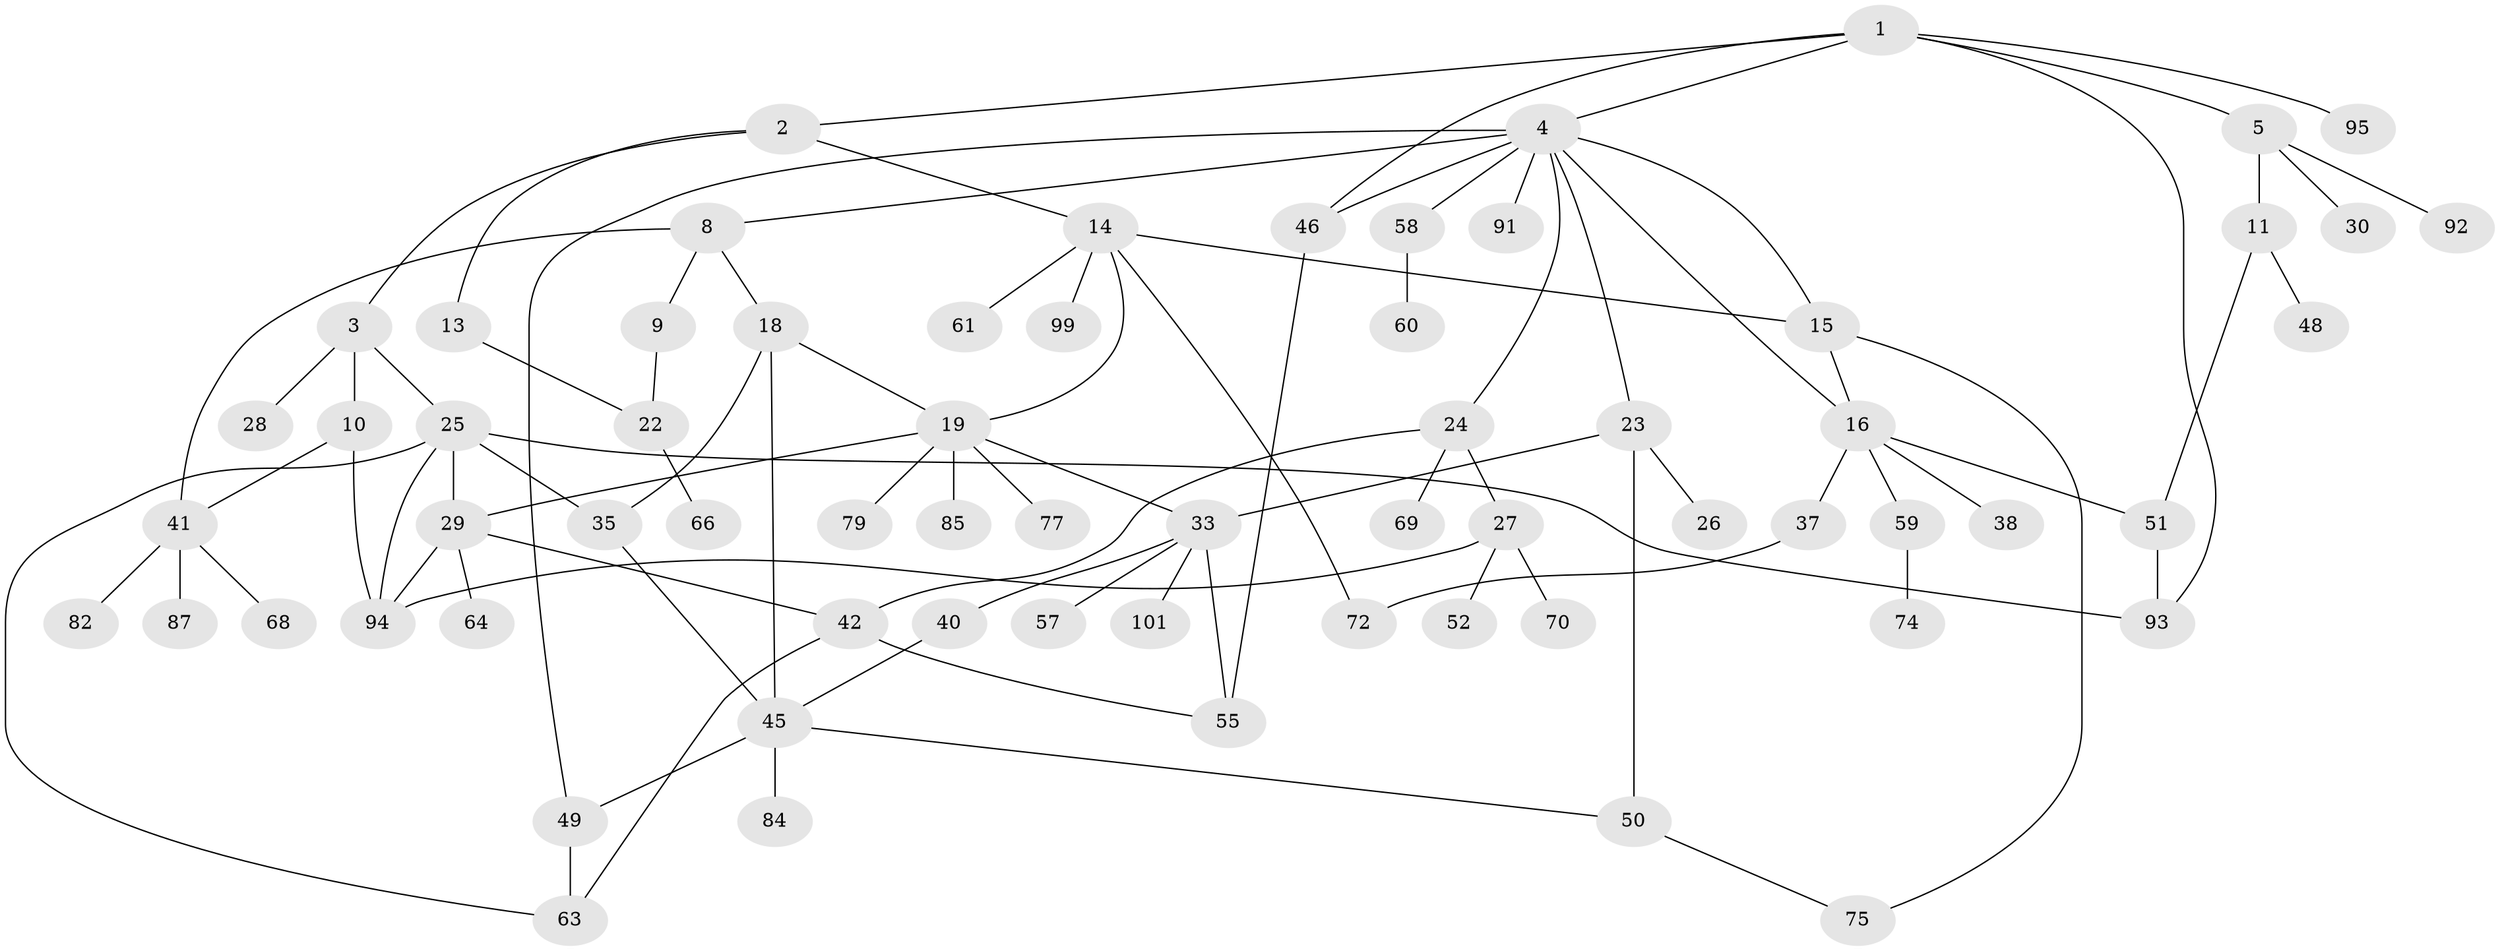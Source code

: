 // Generated by graph-tools (version 1.1) at 2025/23/03/03/25 07:23:35]
// undirected, 66 vertices, 91 edges
graph export_dot {
graph [start="1"]
  node [color=gray90,style=filled];
  1 [super="+21"];
  2 [super="+44"];
  3;
  4 [super="+7"];
  5 [super="+6"];
  8 [super="+12"];
  9 [super="+53"];
  10;
  11 [super="+83"];
  13;
  14 [super="+39"];
  15 [super="+17"];
  16 [super="+20"];
  18 [super="+62"];
  19 [super="+47"];
  22 [super="+67"];
  23 [super="+31"];
  24;
  25 [super="+71"];
  26;
  27 [super="+32"];
  28;
  29 [super="+56"];
  30;
  33 [super="+34"];
  35 [super="+36"];
  37 [super="+80"];
  38;
  40 [super="+43"];
  41 [super="+54"];
  42 [super="+81"];
  45 [super="+76"];
  46 [super="+78"];
  48 [super="+73"];
  49 [super="+98"];
  50 [super="+65"];
  51 [super="+86"];
  52;
  55;
  57;
  58;
  59;
  60;
  61;
  63;
  64 [super="+97"];
  66;
  68 [super="+88"];
  69;
  70 [super="+90"];
  72 [super="+102"];
  74;
  75 [super="+89"];
  77;
  79;
  82;
  84;
  85;
  87;
  91;
  92;
  93 [super="+96"];
  94 [super="+100"];
  95;
  99;
  101;
  1 -- 2;
  1 -- 4;
  1 -- 5;
  1 -- 95;
  1 -- 93;
  1 -- 46;
  2 -- 3;
  2 -- 13;
  2 -- 14;
  3 -- 10;
  3 -- 25;
  3 -- 28;
  4 -- 8;
  4 -- 23;
  4 -- 24;
  4 -- 46;
  4 -- 16;
  4 -- 49;
  4 -- 58;
  4 -- 91;
  4 -- 15;
  5 -- 30;
  5 -- 11;
  5 -- 92;
  8 -- 9;
  8 -- 18;
  8 -- 41;
  9 -- 22;
  10 -- 41;
  10 -- 94;
  11 -- 48;
  11 -- 51;
  13 -- 22;
  14 -- 99;
  14 -- 61;
  14 -- 15;
  14 -- 19;
  14 -- 72;
  15 -- 16;
  15 -- 75;
  16 -- 37;
  16 -- 38;
  16 -- 59;
  16 -- 51;
  18 -- 19;
  18 -- 35;
  18 -- 45;
  19 -- 77;
  19 -- 85;
  19 -- 29;
  19 -- 79;
  19 -- 33;
  22 -- 66;
  23 -- 26;
  23 -- 33;
  23 -- 50;
  24 -- 27;
  24 -- 42;
  24 -- 69;
  25 -- 29;
  25 -- 94;
  25 -- 93;
  25 -- 35 [weight=2];
  25 -- 63;
  27 -- 52;
  27 -- 70;
  27 -- 94;
  29 -- 64;
  29 -- 42;
  29 -- 94;
  33 -- 40;
  33 -- 57;
  33 -- 101;
  33 -- 55;
  35 -- 45;
  37 -- 72;
  40 -- 45;
  41 -- 68;
  41 -- 82;
  41 -- 87;
  42 -- 63;
  42 -- 55;
  45 -- 84;
  45 -- 50;
  45 -- 49;
  46 -- 55;
  49 -- 63;
  50 -- 75;
  51 -- 93;
  58 -- 60;
  59 -- 74;
}
